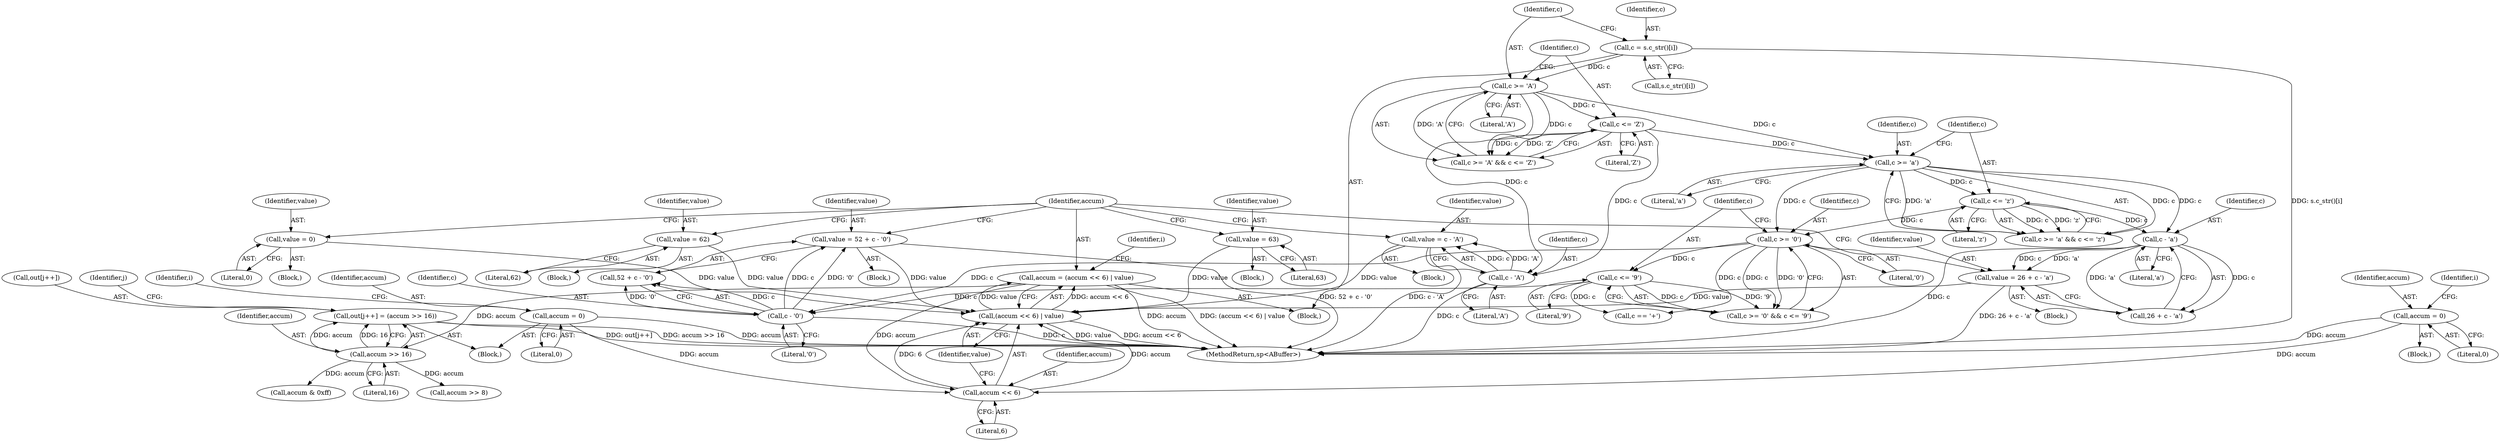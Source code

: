 digraph "0_Android_552a3b5df2a6876d10da20f72e4cc0d44ac2c790@array" {
"1000328" [label="(Call,out[j++] = (accum >> 16))"];
"1000333" [label="(Call,accum >> 16)"];
"1000312" [label="(Call,accum = (accum << 6) | value)"];
"1000314" [label="(Call,(accum << 6) | value)"];
"1000315" [label="(Call,accum << 6)"];
"1000364" [label="(Call,accum = 0)"];
"1000203" [label="(Call,accum = 0)"];
"1000309" [label="(Call,value = 0)"];
"1000265" [label="(Call,value = 52 + c - '0')"];
"1000269" [label="(Call,c - '0')"];
"1000258" [label="(Call,c >= '0')"];
"1000241" [label="(Call,c >= 'a')"];
"1000226" [label="(Call,c >= 'A')"];
"1000218" [label="(Call,c = s.c_str()[i])"];
"1000229" [label="(Call,c <= 'Z')"];
"1000244" [label="(Call,c <= 'z')"];
"1000261" [label="(Call,c <= '9')"];
"1000278" [label="(Call,value = 62)"];
"1000248" [label="(Call,value = 26 + c - 'a')"];
"1000252" [label="(Call,c - 'a')"];
"1000233" [label="(Call,value = c - 'A')"];
"1000235" [label="(Call,c - 'A')"];
"1000287" [label="(Call,value = 63)"];
"1000205" [label="(Literal,0)"];
"1000287" [label="(Call,value = 63)"];
"1000333" [label="(Call,accum >> 16)"];
"1000227" [label="(Identifier,c)"];
"1000315" [label="(Call,accum << 6)"];
"1000316" [label="(Identifier,accum)"];
"1000369" [label="(MethodReturn,sp<ABuffer>)"];
"1000328" [label="(Call,out[j++] = (accum >> 16))"];
"1000218" [label="(Call,c = s.c_str()[i])"];
"1000317" [label="(Literal,6)"];
"1000259" [label="(Identifier,c)"];
"1000240" [label="(Call,c >= 'a' && c <= 'z')"];
"1000219" [label="(Identifier,c)"];
"1000334" [label="(Identifier,accum)"];
"1000204" [label="(Identifier,accum)"];
"1000248" [label="(Call,value = 26 + c - 'a')"];
"1000329" [label="(Call,out[j++])"];
"1000254" [label="(Literal,'a')"];
"1000203" [label="(Call,accum = 0)"];
"1000253" [label="(Identifier,c)"];
"1000361" [label="(Call,accum & 0xff)"];
"1000236" [label="(Identifier,c)"];
"1000225" [label="(Call,c >= 'A' && c <= 'Z')"];
"1000323" [label="(Identifier,i)"];
"1000366" [label="(Literal,0)"];
"1000299" [label="(Block,)"];
"1000267" [label="(Call,52 + c - '0')"];
"1000288" [label="(Identifier,value)"];
"1000250" [label="(Call,26 + c - 'a')"];
"1000232" [label="(Block,)"];
"1000102" [label="(Block,)"];
"1000314" [label="(Call,(accum << 6) | value)"];
"1000274" [label="(Call,c == '+')"];
"1000280" [label="(Literal,62)"];
"1000234" [label="(Identifier,value)"];
"1000249" [label="(Identifier,value)"];
"1000327" [label="(Block,)"];
"1000226" [label="(Call,c >= 'A')"];
"1000233" [label="(Call,value = c - 'A')"];
"1000237" [label="(Literal,'A')"];
"1000277" [label="(Block,)"];
"1000241" [label="(Call,c >= 'a')"];
"1000257" [label="(Call,c >= '0' && c <= '9')"];
"1000209" [label="(Identifier,i)"];
"1000265" [label="(Call,value = 52 + c - '0')"];
"1000252" [label="(Call,c - 'a')"];
"1000235" [label="(Call,c - 'A')"];
"1000262" [label="(Identifier,c)"];
"1000244" [label="(Call,c <= 'z')"];
"1000243" [label="(Literal,'a')"];
"1000335" [label="(Literal,16)"];
"1000215" [label="(Identifier,i)"];
"1000231" [label="(Literal,'Z')"];
"1000286" [label="(Block,)"];
"1000230" [label="(Identifier,c)"];
"1000338" [label="(Identifier,j)"];
"1000347" [label="(Call,accum >> 8)"];
"1000279" [label="(Identifier,value)"];
"1000312" [label="(Call,accum = (accum << 6) | value)"];
"1000220" [label="(Call,s.c_str()[i])"];
"1000269" [label="(Call,c - '0')"];
"1000260" [label="(Literal,'0')"];
"1000228" [label="(Literal,'A')"];
"1000246" [label="(Literal,'z')"];
"1000309" [label="(Call,value = 0)"];
"1000245" [label="(Identifier,c)"];
"1000261" [label="(Call,c <= '9')"];
"1000318" [label="(Identifier,value)"];
"1000229" [label="(Call,c <= 'Z')"];
"1000278" [label="(Call,value = 62)"];
"1000365" [label="(Identifier,accum)"];
"1000216" [label="(Block,)"];
"1000271" [label="(Literal,'0')"];
"1000364" [label="(Call,accum = 0)"];
"1000311" [label="(Literal,0)"];
"1000270" [label="(Identifier,c)"];
"1000313" [label="(Identifier,accum)"];
"1000242" [label="(Identifier,c)"];
"1000289" [label="(Literal,63)"];
"1000264" [label="(Block,)"];
"1000258" [label="(Call,c >= '0')"];
"1000310" [label="(Identifier,value)"];
"1000247" [label="(Block,)"];
"1000266" [label="(Identifier,value)"];
"1000263" [label="(Literal,'9')"];
"1000328" -> "1000327"  [label="AST: "];
"1000328" -> "1000333"  [label="CFG: "];
"1000329" -> "1000328"  [label="AST: "];
"1000333" -> "1000328"  [label="AST: "];
"1000338" -> "1000328"  [label="CFG: "];
"1000328" -> "1000369"  [label="DDG: accum >> 16"];
"1000328" -> "1000369"  [label="DDG: out[j++]"];
"1000333" -> "1000328"  [label="DDG: accum"];
"1000333" -> "1000328"  [label="DDG: 16"];
"1000333" -> "1000335"  [label="CFG: "];
"1000334" -> "1000333"  [label="AST: "];
"1000335" -> "1000333"  [label="AST: "];
"1000312" -> "1000333"  [label="DDG: accum"];
"1000333" -> "1000347"  [label="DDG: accum"];
"1000333" -> "1000361"  [label="DDG: accum"];
"1000312" -> "1000216"  [label="AST: "];
"1000312" -> "1000314"  [label="CFG: "];
"1000313" -> "1000312"  [label="AST: "];
"1000314" -> "1000312"  [label="AST: "];
"1000323" -> "1000312"  [label="CFG: "];
"1000312" -> "1000369"  [label="DDG: accum"];
"1000312" -> "1000369"  [label="DDG: (accum << 6) | value"];
"1000314" -> "1000312"  [label="DDG: accum << 6"];
"1000314" -> "1000312"  [label="DDG: value"];
"1000312" -> "1000315"  [label="DDG: accum"];
"1000314" -> "1000318"  [label="CFG: "];
"1000315" -> "1000314"  [label="AST: "];
"1000318" -> "1000314"  [label="AST: "];
"1000314" -> "1000369"  [label="DDG: accum << 6"];
"1000314" -> "1000369"  [label="DDG: value"];
"1000315" -> "1000314"  [label="DDG: accum"];
"1000315" -> "1000314"  [label="DDG: 6"];
"1000309" -> "1000314"  [label="DDG: value"];
"1000265" -> "1000314"  [label="DDG: value"];
"1000278" -> "1000314"  [label="DDG: value"];
"1000248" -> "1000314"  [label="DDG: value"];
"1000233" -> "1000314"  [label="DDG: value"];
"1000287" -> "1000314"  [label="DDG: value"];
"1000315" -> "1000317"  [label="CFG: "];
"1000316" -> "1000315"  [label="AST: "];
"1000317" -> "1000315"  [label="AST: "];
"1000318" -> "1000315"  [label="CFG: "];
"1000364" -> "1000315"  [label="DDG: accum"];
"1000203" -> "1000315"  [label="DDG: accum"];
"1000364" -> "1000327"  [label="AST: "];
"1000364" -> "1000366"  [label="CFG: "];
"1000365" -> "1000364"  [label="AST: "];
"1000366" -> "1000364"  [label="AST: "];
"1000215" -> "1000364"  [label="CFG: "];
"1000364" -> "1000369"  [label="DDG: accum"];
"1000203" -> "1000102"  [label="AST: "];
"1000203" -> "1000205"  [label="CFG: "];
"1000204" -> "1000203"  [label="AST: "];
"1000205" -> "1000203"  [label="AST: "];
"1000209" -> "1000203"  [label="CFG: "];
"1000203" -> "1000369"  [label="DDG: accum"];
"1000309" -> "1000299"  [label="AST: "];
"1000309" -> "1000311"  [label="CFG: "];
"1000310" -> "1000309"  [label="AST: "];
"1000311" -> "1000309"  [label="AST: "];
"1000313" -> "1000309"  [label="CFG: "];
"1000265" -> "1000264"  [label="AST: "];
"1000265" -> "1000267"  [label="CFG: "];
"1000266" -> "1000265"  [label="AST: "];
"1000267" -> "1000265"  [label="AST: "];
"1000313" -> "1000265"  [label="CFG: "];
"1000265" -> "1000369"  [label="DDG: 52 + c - '0'"];
"1000269" -> "1000265"  [label="DDG: c"];
"1000269" -> "1000265"  [label="DDG: '0'"];
"1000269" -> "1000267"  [label="AST: "];
"1000269" -> "1000271"  [label="CFG: "];
"1000270" -> "1000269"  [label="AST: "];
"1000271" -> "1000269"  [label="AST: "];
"1000267" -> "1000269"  [label="CFG: "];
"1000269" -> "1000369"  [label="DDG: c"];
"1000269" -> "1000267"  [label="DDG: c"];
"1000269" -> "1000267"  [label="DDG: '0'"];
"1000258" -> "1000269"  [label="DDG: c"];
"1000261" -> "1000269"  [label="DDG: c"];
"1000258" -> "1000257"  [label="AST: "];
"1000258" -> "1000260"  [label="CFG: "];
"1000259" -> "1000258"  [label="AST: "];
"1000260" -> "1000258"  [label="AST: "];
"1000262" -> "1000258"  [label="CFG: "];
"1000257" -> "1000258"  [label="CFG: "];
"1000258" -> "1000257"  [label="DDG: c"];
"1000258" -> "1000257"  [label="DDG: '0'"];
"1000241" -> "1000258"  [label="DDG: c"];
"1000244" -> "1000258"  [label="DDG: c"];
"1000258" -> "1000261"  [label="DDG: c"];
"1000258" -> "1000274"  [label="DDG: c"];
"1000241" -> "1000240"  [label="AST: "];
"1000241" -> "1000243"  [label="CFG: "];
"1000242" -> "1000241"  [label="AST: "];
"1000243" -> "1000241"  [label="AST: "];
"1000245" -> "1000241"  [label="CFG: "];
"1000240" -> "1000241"  [label="CFG: "];
"1000241" -> "1000240"  [label="DDG: c"];
"1000241" -> "1000240"  [label="DDG: 'a'"];
"1000226" -> "1000241"  [label="DDG: c"];
"1000229" -> "1000241"  [label="DDG: c"];
"1000241" -> "1000244"  [label="DDG: c"];
"1000241" -> "1000252"  [label="DDG: c"];
"1000226" -> "1000225"  [label="AST: "];
"1000226" -> "1000228"  [label="CFG: "];
"1000227" -> "1000226"  [label="AST: "];
"1000228" -> "1000226"  [label="AST: "];
"1000230" -> "1000226"  [label="CFG: "];
"1000225" -> "1000226"  [label="CFG: "];
"1000226" -> "1000225"  [label="DDG: c"];
"1000226" -> "1000225"  [label="DDG: 'A'"];
"1000218" -> "1000226"  [label="DDG: c"];
"1000226" -> "1000229"  [label="DDG: c"];
"1000226" -> "1000235"  [label="DDG: c"];
"1000218" -> "1000216"  [label="AST: "];
"1000218" -> "1000220"  [label="CFG: "];
"1000219" -> "1000218"  [label="AST: "];
"1000220" -> "1000218"  [label="AST: "];
"1000227" -> "1000218"  [label="CFG: "];
"1000218" -> "1000369"  [label="DDG: s.c_str()[i]"];
"1000229" -> "1000225"  [label="AST: "];
"1000229" -> "1000231"  [label="CFG: "];
"1000230" -> "1000229"  [label="AST: "];
"1000231" -> "1000229"  [label="AST: "];
"1000225" -> "1000229"  [label="CFG: "];
"1000229" -> "1000225"  [label="DDG: c"];
"1000229" -> "1000225"  [label="DDG: 'Z'"];
"1000229" -> "1000235"  [label="DDG: c"];
"1000244" -> "1000240"  [label="AST: "];
"1000244" -> "1000246"  [label="CFG: "];
"1000245" -> "1000244"  [label="AST: "];
"1000246" -> "1000244"  [label="AST: "];
"1000240" -> "1000244"  [label="CFG: "];
"1000244" -> "1000240"  [label="DDG: c"];
"1000244" -> "1000240"  [label="DDG: 'z'"];
"1000244" -> "1000252"  [label="DDG: c"];
"1000261" -> "1000257"  [label="AST: "];
"1000261" -> "1000263"  [label="CFG: "];
"1000262" -> "1000261"  [label="AST: "];
"1000263" -> "1000261"  [label="AST: "];
"1000257" -> "1000261"  [label="CFG: "];
"1000261" -> "1000257"  [label="DDG: c"];
"1000261" -> "1000257"  [label="DDG: '9'"];
"1000261" -> "1000274"  [label="DDG: c"];
"1000278" -> "1000277"  [label="AST: "];
"1000278" -> "1000280"  [label="CFG: "];
"1000279" -> "1000278"  [label="AST: "];
"1000280" -> "1000278"  [label="AST: "];
"1000313" -> "1000278"  [label="CFG: "];
"1000248" -> "1000247"  [label="AST: "];
"1000248" -> "1000250"  [label="CFG: "];
"1000249" -> "1000248"  [label="AST: "];
"1000250" -> "1000248"  [label="AST: "];
"1000313" -> "1000248"  [label="CFG: "];
"1000248" -> "1000369"  [label="DDG: 26 + c - 'a'"];
"1000252" -> "1000248"  [label="DDG: c"];
"1000252" -> "1000248"  [label="DDG: 'a'"];
"1000252" -> "1000250"  [label="AST: "];
"1000252" -> "1000254"  [label="CFG: "];
"1000253" -> "1000252"  [label="AST: "];
"1000254" -> "1000252"  [label="AST: "];
"1000250" -> "1000252"  [label="CFG: "];
"1000252" -> "1000369"  [label="DDG: c"];
"1000252" -> "1000250"  [label="DDG: c"];
"1000252" -> "1000250"  [label="DDG: 'a'"];
"1000233" -> "1000232"  [label="AST: "];
"1000233" -> "1000235"  [label="CFG: "];
"1000234" -> "1000233"  [label="AST: "];
"1000235" -> "1000233"  [label="AST: "];
"1000313" -> "1000233"  [label="CFG: "];
"1000233" -> "1000369"  [label="DDG: c - 'A'"];
"1000235" -> "1000233"  [label="DDG: c"];
"1000235" -> "1000233"  [label="DDG: 'A'"];
"1000235" -> "1000237"  [label="CFG: "];
"1000236" -> "1000235"  [label="AST: "];
"1000237" -> "1000235"  [label="AST: "];
"1000235" -> "1000369"  [label="DDG: c"];
"1000287" -> "1000286"  [label="AST: "];
"1000287" -> "1000289"  [label="CFG: "];
"1000288" -> "1000287"  [label="AST: "];
"1000289" -> "1000287"  [label="AST: "];
"1000313" -> "1000287"  [label="CFG: "];
}
